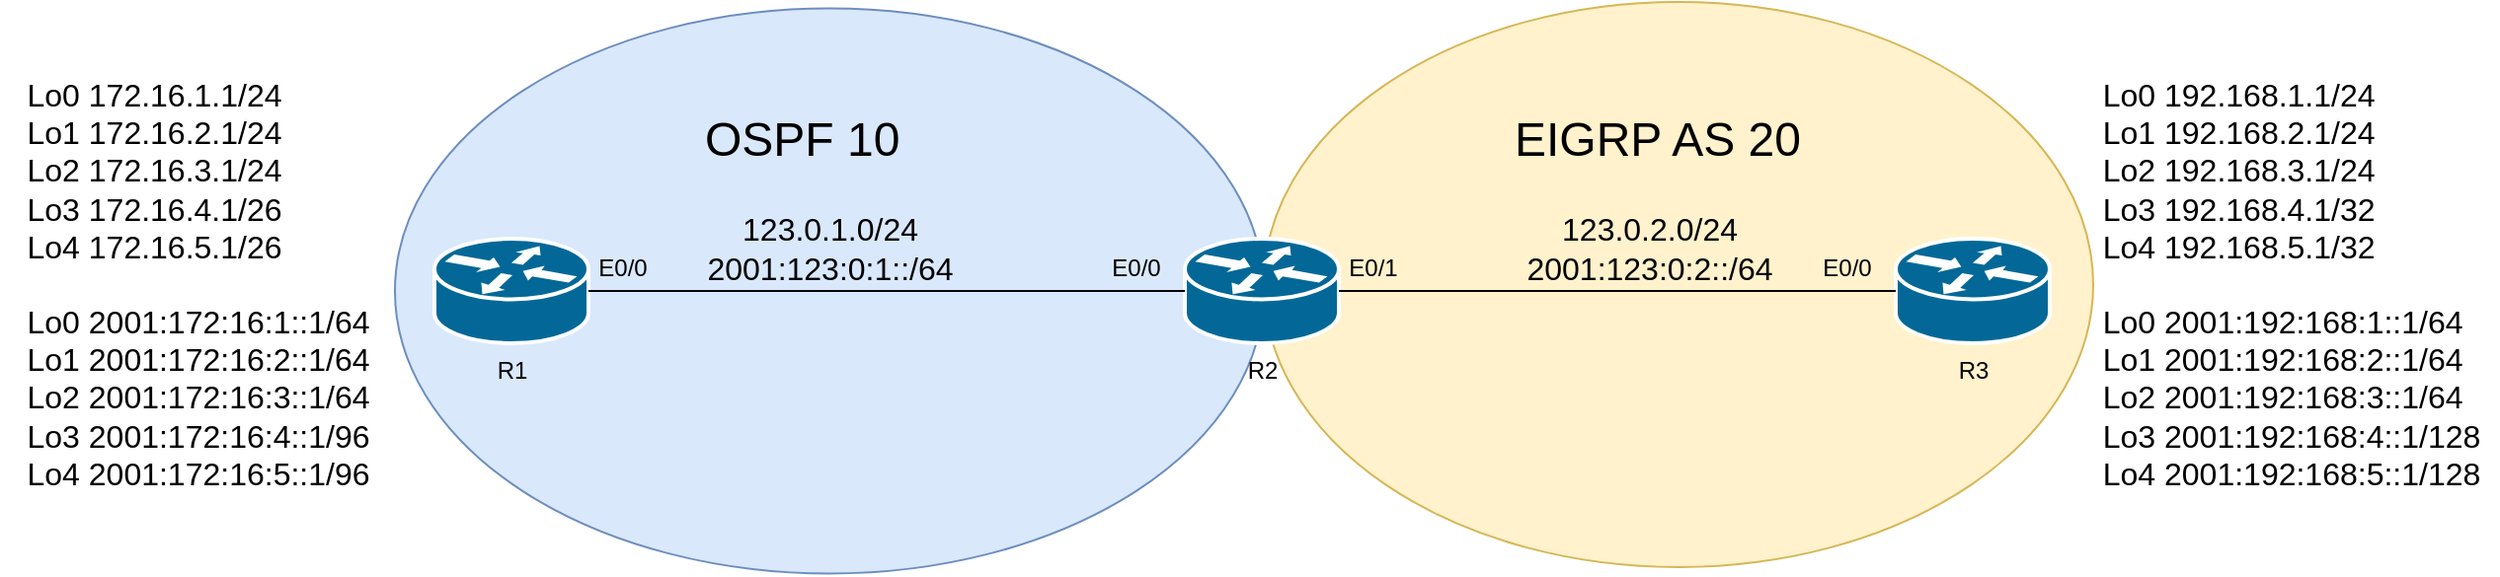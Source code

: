 <mxfile version="21.6.8" type="device">
  <diagram id="OzJ3_87nc1oX2sXWsU7E" name="Page-2">
    <mxGraphModel dx="2268" dy="820" grid="1" gridSize="10" guides="1" tooltips="1" connect="1" arrows="1" fold="1" page="1" pageScale="1" pageWidth="850" pageHeight="1100" math="0" shadow="0">
      <root>
        <mxCell id="0" />
        <mxCell id="1" parent="0" />
        <mxCell id="r-BebP8_bE4lQk023MD0-10" value="" style="ellipse;whiteSpace=wrap;html=1;fillColor=#fff2cc;strokeColor=#d6b656;" parent="1" vertex="1">
          <mxGeometry x="270" y="260" width="420" height="286.5" as="geometry" />
        </mxCell>
        <mxCell id="r-BebP8_bE4lQk023MD0-9" value="" style="ellipse;whiteSpace=wrap;html=1;fillColor=#dae8fc;strokeColor=#6c8ebf;" parent="1" vertex="1">
          <mxGeometry x="-170" y="263.25" width="440" height="286.5" as="geometry" />
        </mxCell>
        <mxCell id="r-BebP8_bE4lQk023MD0-1" value="R2" style="shape=mxgraph.cisco.routers.router;sketch=0;html=1;pointerEvents=1;dashed=0;fillColor=#036897;strokeColor=#ffffff;strokeWidth=2;verticalLabelPosition=bottom;verticalAlign=top;align=center;outlineConnect=0;" parent="1" vertex="1">
          <mxGeometry x="230" y="380" width="78" height="53" as="geometry" />
        </mxCell>
        <mxCell id="r-BebP8_bE4lQk023MD0-2" value="R3" style="shape=mxgraph.cisco.routers.router;sketch=0;html=1;pointerEvents=1;dashed=0;fillColor=#036897;strokeColor=#ffffff;strokeWidth=2;verticalLabelPosition=bottom;verticalAlign=top;align=center;outlineConnect=0;" parent="1" vertex="1">
          <mxGeometry x="590" y="380" width="78" height="53" as="geometry" />
        </mxCell>
        <mxCell id="r-BebP8_bE4lQk023MD0-3" value="R1" style="shape=mxgraph.cisco.routers.router;sketch=0;html=1;pointerEvents=1;dashed=0;fillColor=#036897;strokeColor=#ffffff;strokeWidth=2;verticalLabelPosition=bottom;verticalAlign=top;align=center;outlineConnect=0;" parent="1" vertex="1">
          <mxGeometry x="-150" y="380" width="78" height="53" as="geometry" />
        </mxCell>
        <mxCell id="r-BebP8_bE4lQk023MD0-5" value="" style="endArrow=none;html=1;rounded=0;exitX=1;exitY=0.5;exitDx=0;exitDy=0;exitPerimeter=0;entryX=0;entryY=0.5;entryDx=0;entryDy=0;entryPerimeter=0;" parent="1" source="r-BebP8_bE4lQk023MD0-3" target="r-BebP8_bE4lQk023MD0-1" edge="1">
          <mxGeometry width="50" height="50" relative="1" as="geometry">
            <mxPoint x="240" y="430" as="sourcePoint" />
            <mxPoint x="290" y="380" as="targetPoint" />
          </mxGeometry>
        </mxCell>
        <mxCell id="r-BebP8_bE4lQk023MD0-6" value="" style="endArrow=none;html=1;rounded=0;exitX=1;exitY=0.5;exitDx=0;exitDy=0;exitPerimeter=0;entryX=0;entryY=0.5;entryDx=0;entryDy=0;entryPerimeter=0;" parent="1" source="r-BebP8_bE4lQk023MD0-1" target="r-BebP8_bE4lQk023MD0-2" edge="1">
          <mxGeometry width="50" height="50" relative="1" as="geometry">
            <mxPoint x="-112" y="417" as="sourcePoint" />
            <mxPoint x="240" y="417" as="targetPoint" />
          </mxGeometry>
        </mxCell>
        <mxCell id="r-BebP8_bE4lQk023MD0-7" value="&lt;font style=&quot;font-size: 24px;&quot;&gt;OSPF 10&amp;nbsp;&lt;/font&gt;" style="text;html=1;align=left;verticalAlign=middle;resizable=0;points=[];autosize=1;strokeColor=none;fillColor=none;" parent="1" vertex="1">
          <mxGeometry x="-15" y="310" width="130" height="40" as="geometry" />
        </mxCell>
        <mxCell id="r-BebP8_bE4lQk023MD0-8" value="&lt;font style=&quot;font-size: 24px;&quot;&gt;EIGRP AS 20&lt;/font&gt;" style="text;html=1;align=left;verticalAlign=middle;resizable=0;points=[];autosize=1;strokeColor=none;fillColor=none;" parent="1" vertex="1">
          <mxGeometry x="395" y="310" width="170" height="40" as="geometry" />
        </mxCell>
        <mxCell id="r-BebP8_bE4lQk023MD0-12" value="E0/0" style="text;html=1;align=center;verticalAlign=middle;resizable=0;points=[];autosize=1;strokeColor=none;fillColor=none;" parent="1" vertex="1">
          <mxGeometry x="-80" y="380" width="50" height="30" as="geometry" />
        </mxCell>
        <mxCell id="r-BebP8_bE4lQk023MD0-13" value="E0/0" style="text;html=1;align=center;verticalAlign=middle;resizable=0;points=[];autosize=1;strokeColor=none;fillColor=none;" parent="1" vertex="1">
          <mxGeometry x="180" y="380" width="50" height="30" as="geometry" />
        </mxCell>
        <mxCell id="r-BebP8_bE4lQk023MD0-14" value="E0/1" style="text;html=1;align=center;verticalAlign=middle;resizable=0;points=[];autosize=1;strokeColor=none;fillColor=none;" parent="1" vertex="1">
          <mxGeometry x="300" y="380" width="50" height="30" as="geometry" />
        </mxCell>
        <mxCell id="r-BebP8_bE4lQk023MD0-15" value="E0/0" style="text;html=1;align=center;verticalAlign=middle;resizable=0;points=[];autosize=1;strokeColor=none;fillColor=none;" parent="1" vertex="1">
          <mxGeometry x="540" y="380" width="50" height="30" as="geometry" />
        </mxCell>
        <mxCell id="r-BebP8_bE4lQk023MD0-16" value="&lt;font style=&quot;font-size: 16px;&quot;&gt;123.0.1.0/24&lt;br&gt;2001:123:0:1::/64&lt;br&gt;&lt;/font&gt;" style="text;html=1;align=center;verticalAlign=middle;resizable=0;points=[];autosize=1;strokeColor=none;fillColor=none;" parent="1" vertex="1">
          <mxGeometry x="-25" y="360" width="150" height="50" as="geometry" />
        </mxCell>
        <mxCell id="r-BebP8_bE4lQk023MD0-17" value="&lt;font style=&quot;font-size: 16px;&quot;&gt;123.0.2.0/24&lt;br&gt;2001:123:0:2::/64&lt;br&gt;&lt;/font&gt;" style="text;html=1;align=center;verticalAlign=middle;resizable=0;points=[];autosize=1;strokeColor=none;fillColor=none;" parent="1" vertex="1">
          <mxGeometry x="390" y="360" width="150" height="50" as="geometry" />
        </mxCell>
        <mxCell id="r-BebP8_bE4lQk023MD0-18" value="&lt;div style=&quot;text-align: left;&quot;&gt;&lt;span style=&quot;font-size: 16px; background-color: initial;&quot;&gt;Lo0 172.16.1.1/24&lt;/span&gt;&lt;/div&gt;&lt;font style=&quot;&quot;&gt;&lt;div style=&quot;font-size: 16px; text-align: left;&quot;&gt;&lt;span style=&quot;background-color: initial;&quot;&gt;Lo1 172.16.2.1/24&lt;/span&gt;&lt;/div&gt;&lt;div style=&quot;font-size: 16px; text-align: left;&quot;&gt;&lt;span style=&quot;background-color: initial;&quot;&gt;Lo2 172.16.3.1/24&lt;/span&gt;&lt;/div&gt;&lt;div style=&quot;text-align: left;&quot;&gt;&lt;span style=&quot;font-size: 16px;&quot;&gt;Lo3 172.16.4.1/26&amp;nbsp;&lt;/span&gt;&lt;/div&gt;&lt;div style=&quot;text-align: left;&quot;&gt;&lt;span style=&quot;font-size: 16px;&quot;&gt;Lo4 172.16.5.1/26&lt;/span&gt;&lt;/div&gt;&lt;div style=&quot;text-align: left;&quot;&gt;&lt;span style=&quot;font-size: 16px;&quot;&gt;&lt;br&gt;&lt;/span&gt;&lt;/div&gt;&lt;span style=&quot;font-size: 16px;&quot;&gt;&lt;div style=&quot;text-align: left;&quot;&gt;&lt;span style=&quot;background-color: initial;&quot;&gt;Lo0 2001:172:16:1::1/64&lt;/span&gt;&lt;/div&gt;&lt;/span&gt;&lt;span style=&quot;font-size: 16px;&quot;&gt;&lt;div style=&quot;text-align: left;&quot;&gt;&lt;span style=&quot;background-color: initial;&quot;&gt;Lo1 2001:172:16:2::1/64&lt;/span&gt;&lt;/div&gt;&lt;/span&gt;&lt;span style=&quot;font-size: 16px;&quot;&gt;&lt;div style=&quot;text-align: left;&quot;&gt;&lt;span style=&quot;background-color: initial;&quot;&gt;Lo2 2001:172:16:3::1/64&lt;/span&gt;&lt;/div&gt;&lt;div style=&quot;text-align: left;&quot;&gt;&lt;span style=&quot;background-color: initial;&quot;&gt;Lo3 2001:172:16:4::1/96&lt;/span&gt;&lt;/div&gt;&lt;div style=&quot;text-align: left;&quot;&gt;&lt;span style=&quot;background-color: initial;&quot;&gt;Lo4 2001:172:16:5::1/96&lt;/span&gt;&lt;/div&gt;&lt;/span&gt;&lt;/font&gt;" style="text;html=1;align=center;verticalAlign=middle;resizable=0;points=[];autosize=1;strokeColor=none;fillColor=none;" parent="1" vertex="1">
          <mxGeometry x="-370" y="293.25" width="200" height="220" as="geometry" />
        </mxCell>
        <mxCell id="r-BebP8_bE4lQk023MD0-19" value="&lt;div style=&quot;text-align: left;&quot;&gt;&lt;span style=&quot;font-size: 16px; background-color: initial;&quot;&gt;Lo0 192.168.1.1/24&lt;/span&gt;&lt;/div&gt;&lt;font style=&quot;&quot;&gt;&lt;div style=&quot;font-size: 16px; text-align: left;&quot;&gt;&lt;span style=&quot;background-color: initial;&quot;&gt;Lo1 192.168.2.1/24&lt;/span&gt;&lt;/div&gt;&lt;div style=&quot;font-size: 16px; text-align: left;&quot;&gt;&lt;span style=&quot;background-color: initial;&quot;&gt;Lo2 192.168.3.1/24&lt;/span&gt;&lt;/div&gt;&lt;div style=&quot;font-size: 16px; text-align: left;&quot;&gt;&lt;span style=&quot;background-color: initial;&quot;&gt;Lo3 192.168.4.1/32&lt;/span&gt;&lt;/div&gt;&lt;div style=&quot;font-size: 16px; text-align: left;&quot;&gt;&lt;span style=&quot;background-color: initial;&quot;&gt;Lo4 192.168.5.1/32&lt;/span&gt;&lt;/div&gt;&lt;div style=&quot;text-align: left;&quot;&gt;&lt;span style=&quot;font-size: 16px;&quot;&gt;&lt;br&gt;&lt;/span&gt;&lt;/div&gt;&lt;span style=&quot;font-size: 16px;&quot;&gt;&lt;div style=&quot;text-align: left;&quot;&gt;&lt;span style=&quot;background-color: initial;&quot;&gt;Lo0 2001:192:168:1::1/64&lt;/span&gt;&lt;/div&gt;&lt;/span&gt;&lt;span style=&quot;font-size: 16px;&quot;&gt;&lt;div style=&quot;text-align: left;&quot;&gt;&lt;span style=&quot;background-color: initial;&quot;&gt;Lo1 2001:192:168:2::1/64&lt;/span&gt;&lt;/div&gt;&lt;/span&gt;&lt;span style=&quot;font-size: 16px;&quot;&gt;&lt;div style=&quot;text-align: left;&quot;&gt;&lt;span style=&quot;background-color: initial;&quot;&gt;Lo2 2001:192:168:3::1/64&lt;/span&gt;&lt;/div&gt;&lt;div style=&quot;text-align: left;&quot;&gt;&lt;span style=&quot;background-color: initial;&quot;&gt;Lo3 2001:192:168:4::1/128&lt;/span&gt;&lt;/div&gt;&lt;div style=&quot;text-align: left;&quot;&gt;&lt;span style=&quot;background-color: initial;&quot;&gt;Lo4 2001:192:168:5::1/128&lt;/span&gt;&lt;/div&gt;&lt;/span&gt;&lt;/font&gt;" style="text;html=1;align=center;verticalAlign=middle;resizable=0;points=[];autosize=1;strokeColor=none;fillColor=none;" parent="1" vertex="1">
          <mxGeometry x="685" y="293.25" width="210" height="220" as="geometry" />
        </mxCell>
      </root>
    </mxGraphModel>
  </diagram>
</mxfile>
